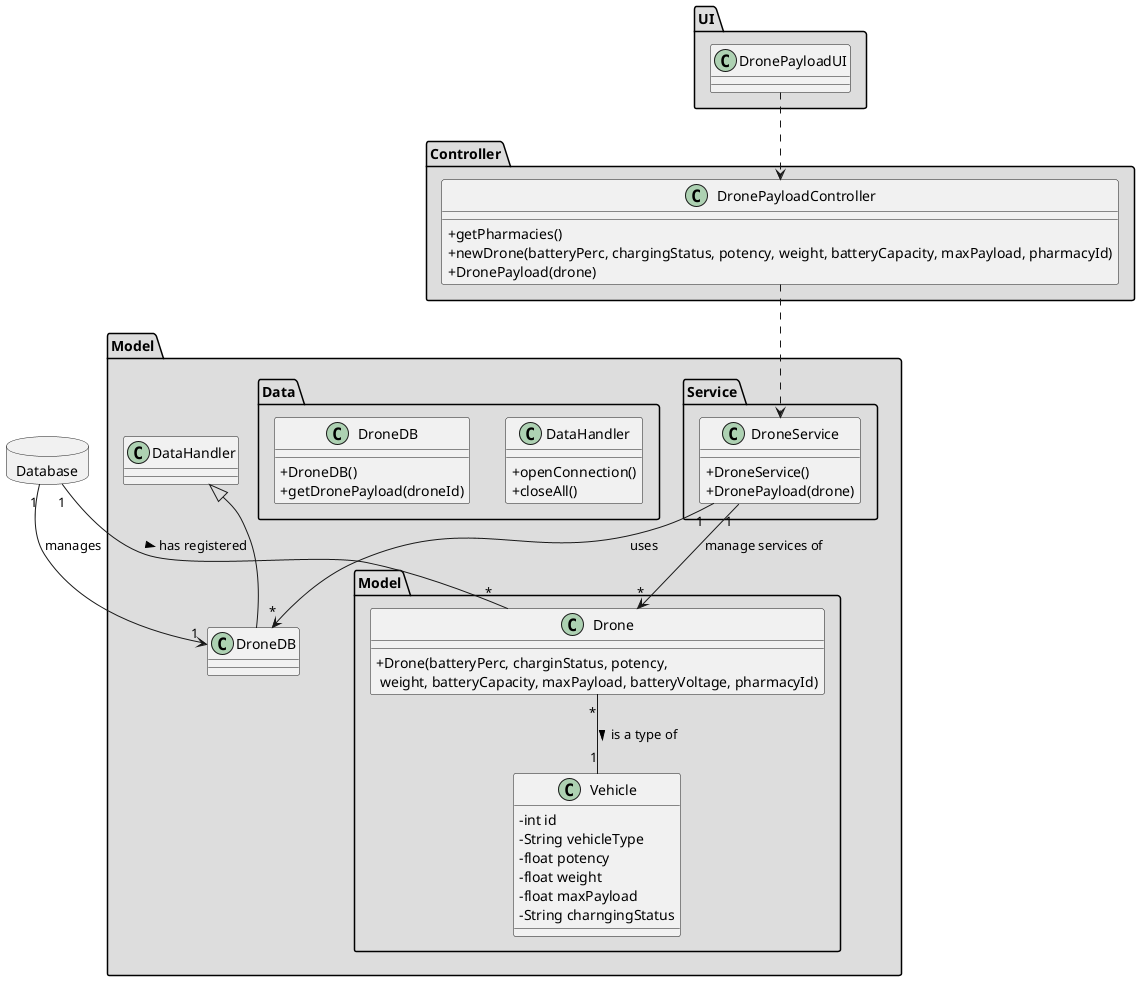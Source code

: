 @startuml
skinparam classAttributeIconSize 0

database Database {
}

package "UI" #DDDDDD {
class DronePayloadUI{
}
}

package "Controller" #DDDDDD {
class DronePayloadController{
+getPharmacies()
+newDrone(batteryPerc, chargingStatus, potency, weight, batteryCapacity, maxPayload, pharmacyId)
+DronePayload(drone)
}
}


package "Model" #DDDDDD {
 package "Service" #DDDDDD {

  class DroneService{
      +DroneService()
      +DronePayload(drone)
   }
}

package "Model" #DDDDDD {

class Drone{
  +Drone(batteryPerc, charginStatus, potency,\n weight, batteryCapacity, maxPayload, batteryVoltage, pharmacyId)
}

class Vehicle{
  -int id
  -String vehicleType
  -float potency
  -float weight
  -float maxPayload
  -String charngingStatus
}

}


package "Data" #DDDDDD {
class DataHandler{
    +openConnection()
    +closeAll()
}
class DroneDB{
     +DroneDB()
     +getDronePayload(droneId)
 }
}

class DroneDB extends DataHandler

DronePayloadUI ..> DronePayloadController
DronePayloadController ..> DroneService
Database "1" --> "1" DroneDB : manages
DroneService "1" --> "*" DroneDB : uses
DroneService "1" --> "*" Drone : manage services of

Database "1" -- "*" Drone : has registered >

Drone "*" -- "1" Vehicle : is a type of >

@enduml